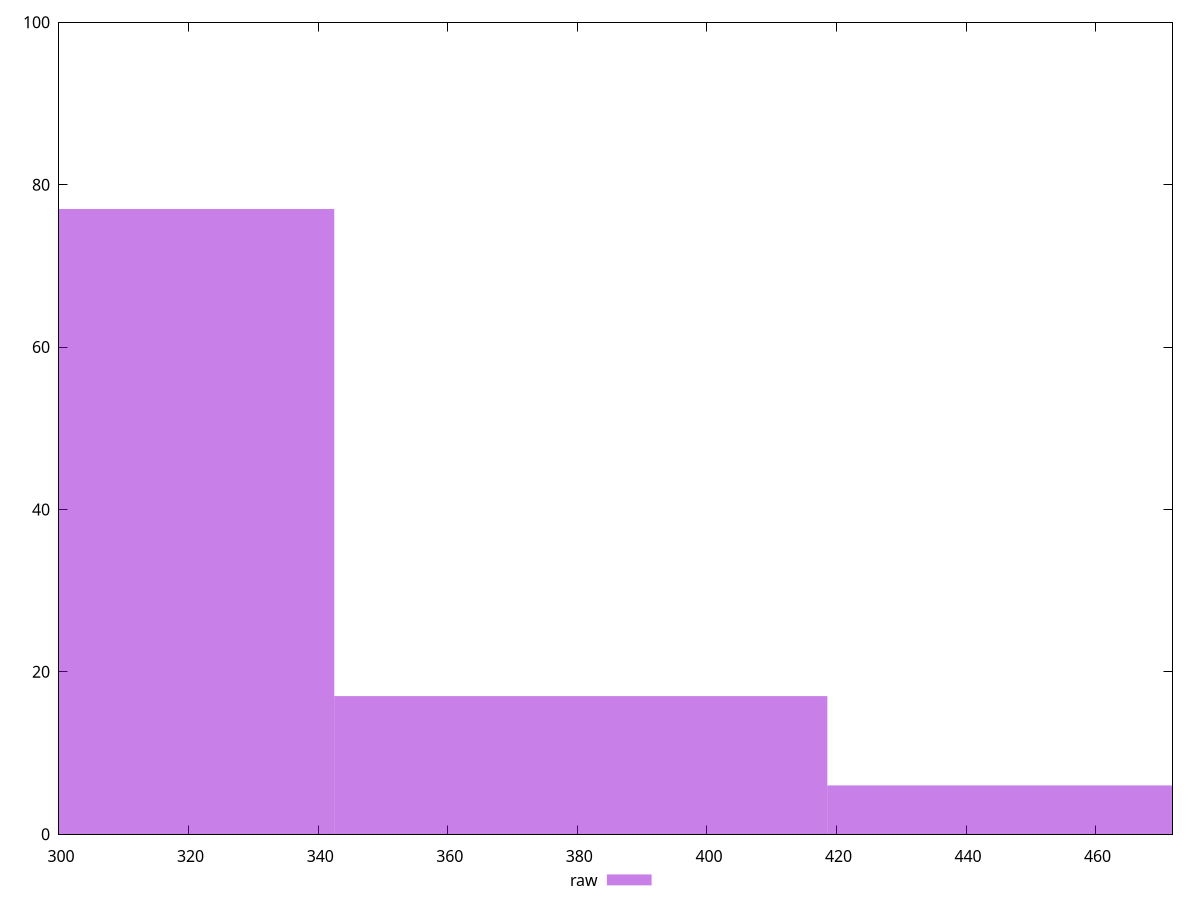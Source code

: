 reset

$raw <<EOF
304.43230039367063 77
380.5403754920883 17
456.64845059050595 6
EOF

set key outside below
set boxwidth 76.10807509841766
set xrange [300:471.866]
set yrange [0:100]
set trange [0:100]
set style fill transparent solid 0.5 noborder
set terminal svg size 640, 490 enhanced background rgb 'white'
set output "report_00013_2021-02-09T12-04-24.940Z/uses-rel-preconnect/samples/pages/raw/histogram.svg"

plot $raw title "raw" with boxes

reset
